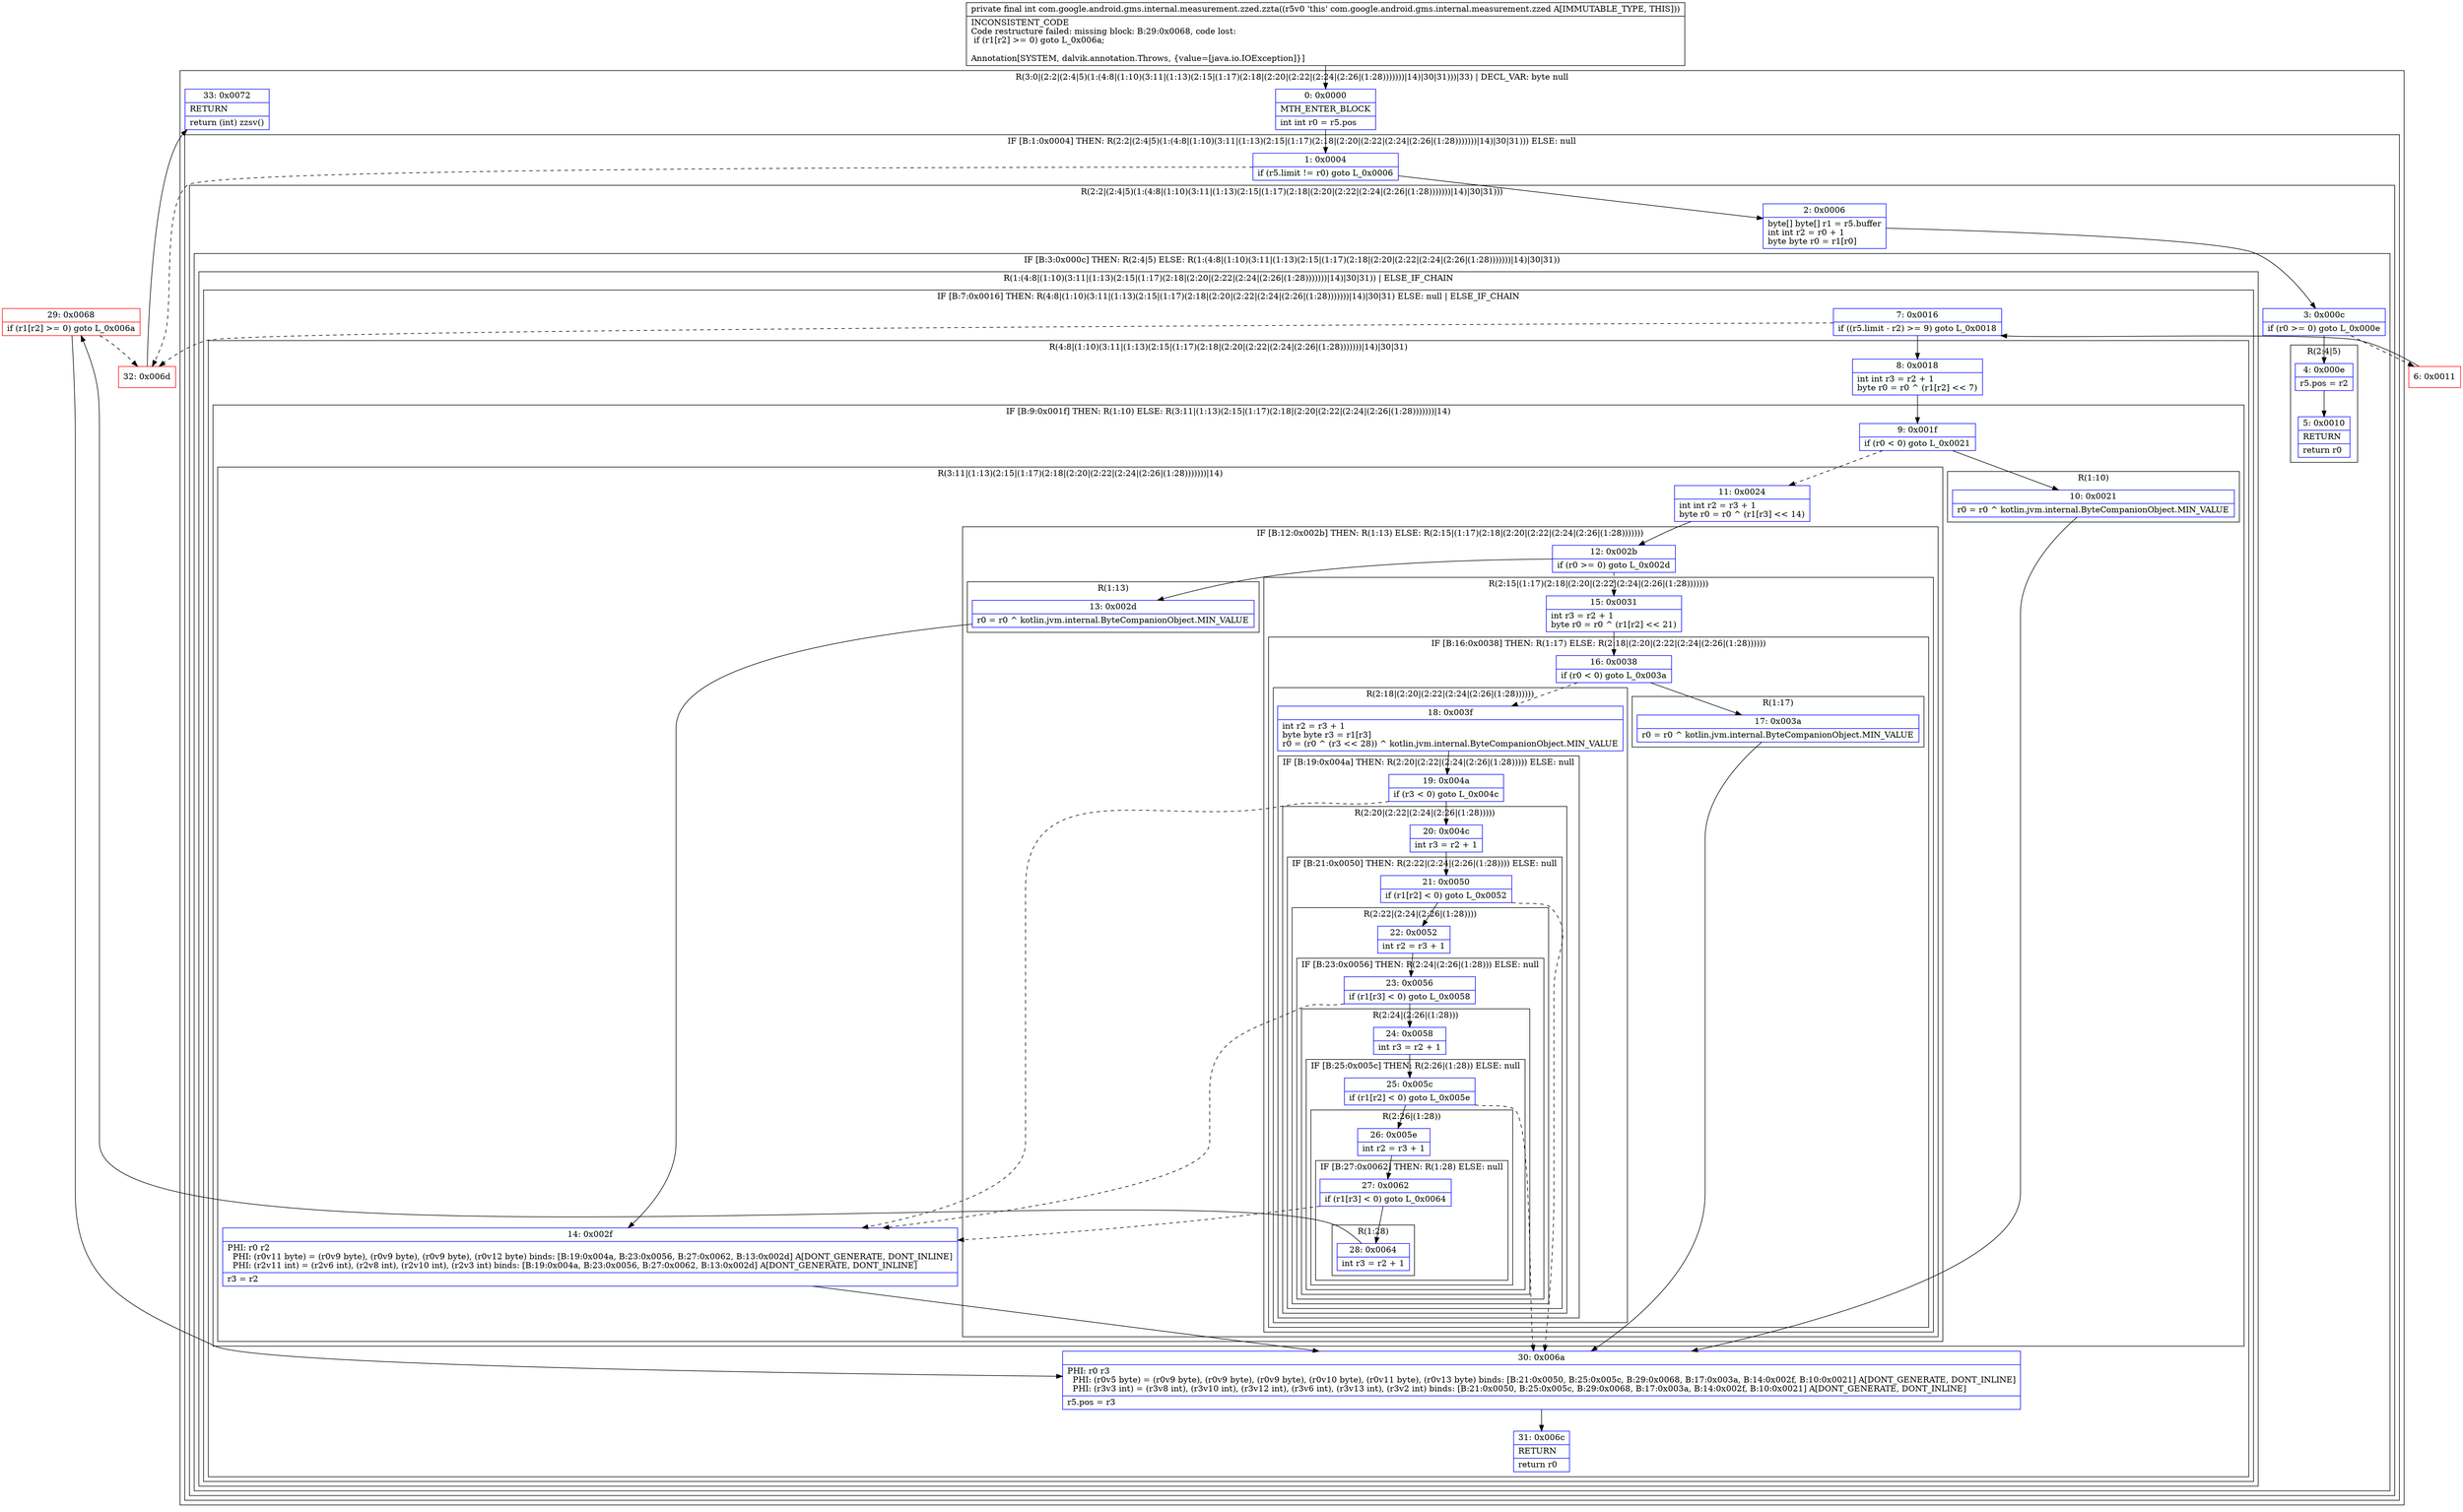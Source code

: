 digraph "CFG forcom.google.android.gms.internal.measurement.zzed.zzta()I" {
subgraph cluster_Region_1389281413 {
label = "R(3:0|(2:2|(2:4|5)(1:(4:8|(1:10)(3:11|(1:13)(2:15|(1:17)(2:18|(2:20|(2:22|(2:24|(2:26|(1:28)))))))|14)|30|31)))|33) | DECL_VAR: byte null\l";
node [shape=record,color=blue];
Node_0 [shape=record,label="{0\:\ 0x0000|MTH_ENTER_BLOCK\l|int int r0 = r5.pos\l}"];
subgraph cluster_IfRegion_696139183 {
label = "IF [B:1:0x0004] THEN: R(2:2|(2:4|5)(1:(4:8|(1:10)(3:11|(1:13)(2:15|(1:17)(2:18|(2:20|(2:22|(2:24|(2:26|(1:28)))))))|14)|30|31))) ELSE: null";
node [shape=record,color=blue];
Node_1 [shape=record,label="{1\:\ 0x0004|if (r5.limit != r0) goto L_0x0006\l}"];
subgraph cluster_Region_5140985 {
label = "R(2:2|(2:4|5)(1:(4:8|(1:10)(3:11|(1:13)(2:15|(1:17)(2:18|(2:20|(2:22|(2:24|(2:26|(1:28)))))))|14)|30|31)))";
node [shape=record,color=blue];
Node_2 [shape=record,label="{2\:\ 0x0006|byte[] byte[] r1 = r5.buffer\lint int r2 = r0 + 1\lbyte byte r0 = r1[r0]\l}"];
subgraph cluster_IfRegion_848470898 {
label = "IF [B:3:0x000c] THEN: R(2:4|5) ELSE: R(1:(4:8|(1:10)(3:11|(1:13)(2:15|(1:17)(2:18|(2:20|(2:22|(2:24|(2:26|(1:28)))))))|14)|30|31))";
node [shape=record,color=blue];
Node_3 [shape=record,label="{3\:\ 0x000c|if (r0 \>= 0) goto L_0x000e\l}"];
subgraph cluster_Region_414625060 {
label = "R(2:4|5)";
node [shape=record,color=blue];
Node_4 [shape=record,label="{4\:\ 0x000e|r5.pos = r2\l}"];
Node_5 [shape=record,label="{5\:\ 0x0010|RETURN\l|return r0\l}"];
}
subgraph cluster_Region_160141092 {
label = "R(1:(4:8|(1:10)(3:11|(1:13)(2:15|(1:17)(2:18|(2:20|(2:22|(2:24|(2:26|(1:28)))))))|14)|30|31)) | ELSE_IF_CHAIN\l";
node [shape=record,color=blue];
subgraph cluster_IfRegion_445276587 {
label = "IF [B:7:0x0016] THEN: R(4:8|(1:10)(3:11|(1:13)(2:15|(1:17)(2:18|(2:20|(2:22|(2:24|(2:26|(1:28)))))))|14)|30|31) ELSE: null | ELSE_IF_CHAIN\l";
node [shape=record,color=blue];
Node_7 [shape=record,label="{7\:\ 0x0016|if ((r5.limit \- r2) \>= 9) goto L_0x0018\l}"];
subgraph cluster_Region_1903893968 {
label = "R(4:8|(1:10)(3:11|(1:13)(2:15|(1:17)(2:18|(2:20|(2:22|(2:24|(2:26|(1:28)))))))|14)|30|31)";
node [shape=record,color=blue];
Node_8 [shape=record,label="{8\:\ 0x0018|int int r3 = r2 + 1\lbyte r0 = r0 ^ (r1[r2] \<\< 7)\l}"];
subgraph cluster_IfRegion_1112607300 {
label = "IF [B:9:0x001f] THEN: R(1:10) ELSE: R(3:11|(1:13)(2:15|(1:17)(2:18|(2:20|(2:22|(2:24|(2:26|(1:28)))))))|14)";
node [shape=record,color=blue];
Node_9 [shape=record,label="{9\:\ 0x001f|if (r0 \< 0) goto L_0x0021\l}"];
subgraph cluster_Region_1454573831 {
label = "R(1:10)";
node [shape=record,color=blue];
Node_10 [shape=record,label="{10\:\ 0x0021|r0 = r0 ^ kotlin.jvm.internal.ByteCompanionObject.MIN_VALUE\l}"];
}
subgraph cluster_Region_1427448210 {
label = "R(3:11|(1:13)(2:15|(1:17)(2:18|(2:20|(2:22|(2:24|(2:26|(1:28)))))))|14)";
node [shape=record,color=blue];
Node_11 [shape=record,label="{11\:\ 0x0024|int int r2 = r3 + 1\lbyte r0 = r0 ^ (r1[r3] \<\< 14)\l}"];
subgraph cluster_IfRegion_39514799 {
label = "IF [B:12:0x002b] THEN: R(1:13) ELSE: R(2:15|(1:17)(2:18|(2:20|(2:22|(2:24|(2:26|(1:28)))))))";
node [shape=record,color=blue];
Node_12 [shape=record,label="{12\:\ 0x002b|if (r0 \>= 0) goto L_0x002d\l}"];
subgraph cluster_Region_1209258691 {
label = "R(1:13)";
node [shape=record,color=blue];
Node_13 [shape=record,label="{13\:\ 0x002d|r0 = r0 ^ kotlin.jvm.internal.ByteCompanionObject.MIN_VALUE\l}"];
}
subgraph cluster_Region_232717786 {
label = "R(2:15|(1:17)(2:18|(2:20|(2:22|(2:24|(2:26|(1:28)))))))";
node [shape=record,color=blue];
Node_15 [shape=record,label="{15\:\ 0x0031|int r3 = r2 + 1\lbyte r0 = r0 ^ (r1[r2] \<\< 21)\l}"];
subgraph cluster_IfRegion_1290746066 {
label = "IF [B:16:0x0038] THEN: R(1:17) ELSE: R(2:18|(2:20|(2:22|(2:24|(2:26|(1:28))))))";
node [shape=record,color=blue];
Node_16 [shape=record,label="{16\:\ 0x0038|if (r0 \< 0) goto L_0x003a\l}"];
subgraph cluster_Region_279257083 {
label = "R(1:17)";
node [shape=record,color=blue];
Node_17 [shape=record,label="{17\:\ 0x003a|r0 = r0 ^ kotlin.jvm.internal.ByteCompanionObject.MIN_VALUE\l}"];
}
subgraph cluster_Region_2121040929 {
label = "R(2:18|(2:20|(2:22|(2:24|(2:26|(1:28))))))";
node [shape=record,color=blue];
Node_18 [shape=record,label="{18\:\ 0x003f|int r2 = r3 + 1\lbyte byte r3 = r1[r3]\lr0 = (r0 ^ (r3 \<\< 28)) ^ kotlin.jvm.internal.ByteCompanionObject.MIN_VALUE\l}"];
subgraph cluster_IfRegion_1955441779 {
label = "IF [B:19:0x004a] THEN: R(2:20|(2:22|(2:24|(2:26|(1:28))))) ELSE: null";
node [shape=record,color=blue];
Node_19 [shape=record,label="{19\:\ 0x004a|if (r3 \< 0) goto L_0x004c\l}"];
subgraph cluster_Region_1042621537 {
label = "R(2:20|(2:22|(2:24|(2:26|(1:28)))))";
node [shape=record,color=blue];
Node_20 [shape=record,label="{20\:\ 0x004c|int r3 = r2 + 1\l}"];
subgraph cluster_IfRegion_1473282977 {
label = "IF [B:21:0x0050] THEN: R(2:22|(2:24|(2:26|(1:28)))) ELSE: null";
node [shape=record,color=blue];
Node_21 [shape=record,label="{21\:\ 0x0050|if (r1[r2] \< 0) goto L_0x0052\l}"];
subgraph cluster_Region_2109172982 {
label = "R(2:22|(2:24|(2:26|(1:28))))";
node [shape=record,color=blue];
Node_22 [shape=record,label="{22\:\ 0x0052|int r2 = r3 + 1\l}"];
subgraph cluster_IfRegion_724902264 {
label = "IF [B:23:0x0056] THEN: R(2:24|(2:26|(1:28))) ELSE: null";
node [shape=record,color=blue];
Node_23 [shape=record,label="{23\:\ 0x0056|if (r1[r3] \< 0) goto L_0x0058\l}"];
subgraph cluster_Region_332886284 {
label = "R(2:24|(2:26|(1:28)))";
node [shape=record,color=blue];
Node_24 [shape=record,label="{24\:\ 0x0058|int r3 = r2 + 1\l}"];
subgraph cluster_IfRegion_1375676905 {
label = "IF [B:25:0x005c] THEN: R(2:26|(1:28)) ELSE: null";
node [shape=record,color=blue];
Node_25 [shape=record,label="{25\:\ 0x005c|if (r1[r2] \< 0) goto L_0x005e\l}"];
subgraph cluster_Region_1789282573 {
label = "R(2:26|(1:28))";
node [shape=record,color=blue];
Node_26 [shape=record,label="{26\:\ 0x005e|int r2 = r3 + 1\l}"];
subgraph cluster_IfRegion_1269359227 {
label = "IF [B:27:0x0062] THEN: R(1:28) ELSE: null";
node [shape=record,color=blue];
Node_27 [shape=record,label="{27\:\ 0x0062|if (r1[r3] \< 0) goto L_0x0064\l}"];
subgraph cluster_Region_1520029156 {
label = "R(1:28)";
node [shape=record,color=blue];
Node_28 [shape=record,label="{28\:\ 0x0064|int r3 = r2 + 1\l}"];
}
}
}
}
}
}
}
}
}
}
}
}
}
}
Node_14 [shape=record,label="{14\:\ 0x002f|PHI: r0 r2 \l  PHI: (r0v11 byte) = (r0v9 byte), (r0v9 byte), (r0v9 byte), (r0v12 byte) binds: [B:19:0x004a, B:23:0x0056, B:27:0x0062, B:13:0x002d] A[DONT_GENERATE, DONT_INLINE]\l  PHI: (r2v11 int) = (r2v6 int), (r2v8 int), (r2v10 int), (r2v3 int) binds: [B:19:0x004a, B:23:0x0056, B:27:0x0062, B:13:0x002d] A[DONT_GENERATE, DONT_INLINE]\l|r3 = r2\l}"];
}
}
Node_30 [shape=record,label="{30\:\ 0x006a|PHI: r0 r3 \l  PHI: (r0v5 byte) = (r0v9 byte), (r0v9 byte), (r0v9 byte), (r0v10 byte), (r0v11 byte), (r0v13 byte) binds: [B:21:0x0050, B:25:0x005c, B:29:0x0068, B:17:0x003a, B:14:0x002f, B:10:0x0021] A[DONT_GENERATE, DONT_INLINE]\l  PHI: (r3v3 int) = (r3v8 int), (r3v10 int), (r3v12 int), (r3v6 int), (r3v13 int), (r3v2 int) binds: [B:21:0x0050, B:25:0x005c, B:29:0x0068, B:17:0x003a, B:14:0x002f, B:10:0x0021] A[DONT_GENERATE, DONT_INLINE]\l|r5.pos = r3\l}"];
Node_31 [shape=record,label="{31\:\ 0x006c|RETURN\l|return r0\l}"];
}
}
}
}
}
}
Node_33 [shape=record,label="{33\:\ 0x0072|RETURN\l|return (int) zzsv()\l}"];
}
Node_6 [shape=record,color=red,label="{6\:\ 0x0011}"];
Node_29 [shape=record,color=red,label="{29\:\ 0x0068|if (r1[r2] \>= 0) goto L_0x006a\l}"];
Node_32 [shape=record,color=red,label="{32\:\ 0x006d}"];
MethodNode[shape=record,label="{private final int com.google.android.gms.internal.measurement.zzed.zzta((r5v0 'this' com.google.android.gms.internal.measurement.zzed A[IMMUTABLE_TYPE, THIS]))  | INCONSISTENT_CODE\lCode restructure failed: missing block: B:29:0x0068, code lost:\l    if (r1[r2] \>= 0) goto L_0x006a;\l\lAnnotation[SYSTEM, dalvik.annotation.Throws, \{value=[java.io.IOException]\}]\l}"];
MethodNode -> Node_0;
Node_0 -> Node_1;
Node_1 -> Node_2;
Node_1 -> Node_32[style=dashed];
Node_2 -> Node_3;
Node_3 -> Node_4;
Node_3 -> Node_6[style=dashed];
Node_4 -> Node_5;
Node_7 -> Node_8;
Node_7 -> Node_32[style=dashed];
Node_8 -> Node_9;
Node_9 -> Node_10;
Node_9 -> Node_11[style=dashed];
Node_10 -> Node_30;
Node_11 -> Node_12;
Node_12 -> Node_13;
Node_12 -> Node_15[style=dashed];
Node_13 -> Node_14;
Node_15 -> Node_16;
Node_16 -> Node_17;
Node_16 -> Node_18[style=dashed];
Node_17 -> Node_30;
Node_18 -> Node_19;
Node_19 -> Node_14[style=dashed];
Node_19 -> Node_20;
Node_20 -> Node_21;
Node_21 -> Node_22;
Node_21 -> Node_30[style=dashed];
Node_22 -> Node_23;
Node_23 -> Node_14[style=dashed];
Node_23 -> Node_24;
Node_24 -> Node_25;
Node_25 -> Node_26;
Node_25 -> Node_30[style=dashed];
Node_26 -> Node_27;
Node_27 -> Node_14[style=dashed];
Node_27 -> Node_28;
Node_28 -> Node_29;
Node_14 -> Node_30;
Node_30 -> Node_31;
Node_6 -> Node_7;
Node_29 -> Node_30;
Node_29 -> Node_32[style=dashed];
Node_32 -> Node_33;
}

